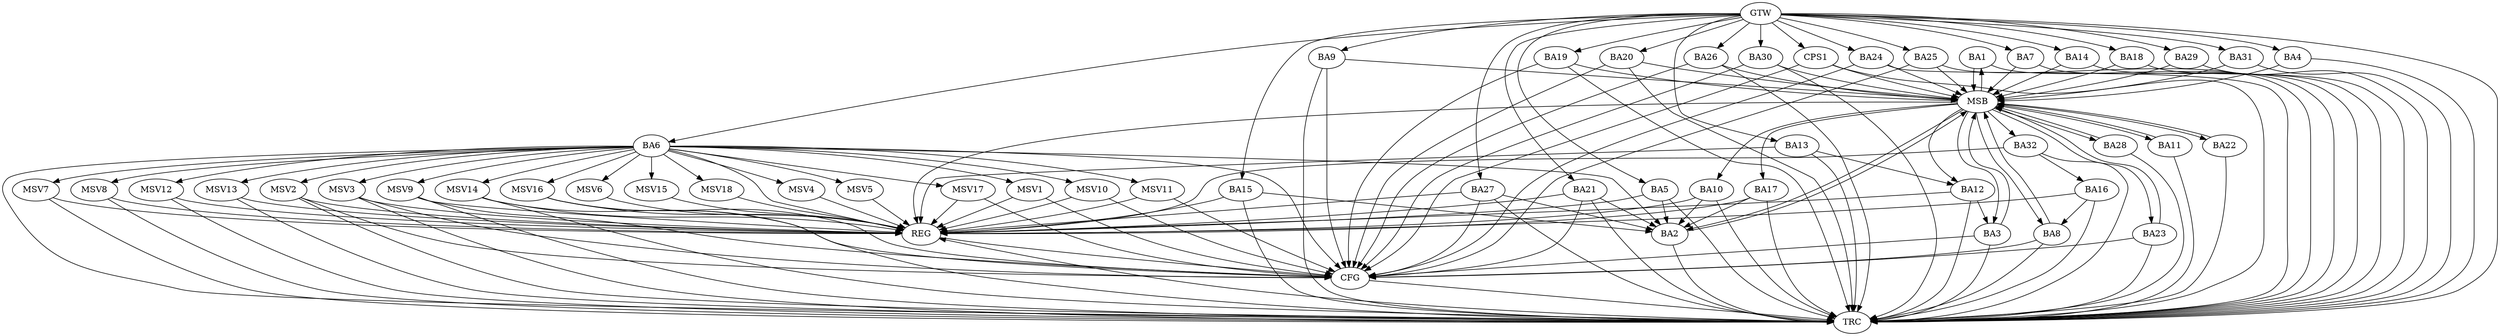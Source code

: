 strict digraph G {
  BA1 [ label="BA1" ];
  BA2 [ label="BA2" ];
  BA3 [ label="BA3" ];
  BA4 [ label="BA4" ];
  BA5 [ label="BA5" ];
  BA6 [ label="BA6" ];
  BA7 [ label="BA7" ];
  BA8 [ label="BA8" ];
  BA9 [ label="BA9" ];
  BA10 [ label="BA10" ];
  BA11 [ label="BA11" ];
  BA12 [ label="BA12" ];
  BA13 [ label="BA13" ];
  BA14 [ label="BA14" ];
  BA15 [ label="BA15" ];
  BA16 [ label="BA16" ];
  BA17 [ label="BA17" ];
  BA18 [ label="BA18" ];
  BA19 [ label="BA19" ];
  BA20 [ label="BA20" ];
  BA21 [ label="BA21" ];
  BA22 [ label="BA22" ];
  BA23 [ label="BA23" ];
  BA24 [ label="BA24" ];
  BA25 [ label="BA25" ];
  BA26 [ label="BA26" ];
  BA27 [ label="BA27" ];
  BA28 [ label="BA28" ];
  BA29 [ label="BA29" ];
  BA30 [ label="BA30" ];
  BA31 [ label="BA31" ];
  BA32 [ label="BA32" ];
  CPS1 [ label="CPS1" ];
  GTW [ label="GTW" ];
  REG [ label="REG" ];
  MSB [ label="MSB" ];
  CFG [ label="CFG" ];
  TRC [ label="TRC" ];
  MSV1 [ label="MSV1" ];
  MSV2 [ label="MSV2" ];
  MSV3 [ label="MSV3" ];
  MSV4 [ label="MSV4" ];
  MSV5 [ label="MSV5" ];
  MSV6 [ label="MSV6" ];
  MSV7 [ label="MSV7" ];
  MSV8 [ label="MSV8" ];
  MSV9 [ label="MSV9" ];
  MSV10 [ label="MSV10" ];
  MSV11 [ label="MSV11" ];
  MSV12 [ label="MSV12" ];
  MSV13 [ label="MSV13" ];
  MSV14 [ label="MSV14" ];
  MSV15 [ label="MSV15" ];
  MSV16 [ label="MSV16" ];
  MSV17 [ label="MSV17" ];
  MSV18 [ label="MSV18" ];
  BA5 -> BA2;
  BA6 -> BA2;
  BA10 -> BA2;
  BA12 -> BA3;
  BA13 -> BA12;
  BA15 -> BA2;
  BA16 -> BA8;
  BA17 -> BA2;
  BA21 -> BA2;
  BA27 -> BA2;
  BA32 -> BA16;
  GTW -> BA4;
  GTW -> BA5;
  GTW -> BA6;
  GTW -> BA7;
  GTW -> BA9;
  GTW -> BA13;
  GTW -> BA14;
  GTW -> BA15;
  GTW -> BA18;
  GTW -> BA19;
  GTW -> BA20;
  GTW -> BA21;
  GTW -> BA24;
  GTW -> BA25;
  GTW -> BA26;
  GTW -> BA27;
  GTW -> BA29;
  GTW -> BA30;
  GTW -> BA31;
  GTW -> CPS1;
  BA5 -> REG;
  BA6 -> REG;
  BA10 -> REG;
  BA12 -> REG;
  BA13 -> REG;
  BA15 -> REG;
  BA16 -> REG;
  BA17 -> REG;
  BA21 -> REG;
  BA27 -> REG;
  BA32 -> REG;
  BA1 -> MSB;
  MSB -> BA2;
  MSB -> REG;
  BA2 -> MSB;
  MSB -> BA1;
  BA3 -> MSB;
  BA4 -> MSB;
  MSB -> BA3;
  BA7 -> MSB;
  BA8 -> MSB;
  BA9 -> MSB;
  MSB -> BA8;
  BA11 -> MSB;
  BA14 -> MSB;
  MSB -> BA12;
  BA18 -> MSB;
  BA19 -> MSB;
  BA20 -> MSB;
  BA22 -> MSB;
  MSB -> BA11;
  BA23 -> MSB;
  BA24 -> MSB;
  BA25 -> MSB;
  BA26 -> MSB;
  BA28 -> MSB;
  BA29 -> MSB;
  BA30 -> MSB;
  BA31 -> MSB;
  CPS1 -> MSB;
  MSB -> BA17;
  MSB -> BA23;
  MSB -> BA28;
  MSB -> BA10;
  MSB -> BA32;
  MSB -> BA22;
  BA27 -> CFG;
  BA9 -> CFG;
  BA24 -> CFG;
  BA21 -> CFG;
  BA20 -> CFG;
  BA30 -> CFG;
  BA19 -> CFG;
  BA25 -> CFG;
  CPS1 -> CFG;
  BA6 -> CFG;
  BA3 -> CFG;
  BA23 -> CFG;
  BA26 -> CFG;
  BA8 -> CFG;
  REG -> CFG;
  BA1 -> TRC;
  BA2 -> TRC;
  BA3 -> TRC;
  BA4 -> TRC;
  BA5 -> TRC;
  BA6 -> TRC;
  BA7 -> TRC;
  BA8 -> TRC;
  BA9 -> TRC;
  BA10 -> TRC;
  BA11 -> TRC;
  BA12 -> TRC;
  BA13 -> TRC;
  BA14 -> TRC;
  BA15 -> TRC;
  BA16 -> TRC;
  BA17 -> TRC;
  BA18 -> TRC;
  BA19 -> TRC;
  BA20 -> TRC;
  BA21 -> TRC;
  BA22 -> TRC;
  BA23 -> TRC;
  BA24 -> TRC;
  BA25 -> TRC;
  BA26 -> TRC;
  BA27 -> TRC;
  BA28 -> TRC;
  BA29 -> TRC;
  BA30 -> TRC;
  BA31 -> TRC;
  BA32 -> TRC;
  CPS1 -> TRC;
  GTW -> TRC;
  CFG -> TRC;
  TRC -> REG;
  BA6 -> MSV1;
  BA6 -> MSV2;
  MSV1 -> REG;
  MSV1 -> CFG;
  MSV2 -> REG;
  MSV2 -> TRC;
  MSV2 -> CFG;
  BA6 -> MSV3;
  BA6 -> MSV4;
  BA6 -> MSV5;
  BA6 -> MSV6;
  BA6 -> MSV7;
  MSV3 -> REG;
  MSV3 -> TRC;
  MSV3 -> CFG;
  MSV4 -> REG;
  MSV5 -> REG;
  MSV6 -> REG;
  MSV7 -> REG;
  MSV7 -> TRC;
  BA6 -> MSV8;
  MSV8 -> REG;
  MSV8 -> TRC;
  BA6 -> MSV9;
  MSV9 -> REG;
  MSV9 -> TRC;
  MSV9 -> CFG;
  BA6 -> MSV10;
  BA6 -> MSV11;
  BA6 -> MSV12;
  MSV10 -> REG;
  MSV10 -> CFG;
  MSV11 -> REG;
  MSV11 -> CFG;
  MSV12 -> REG;
  MSV12 -> TRC;
  BA6 -> MSV13;
  MSV13 -> REG;
  MSV13 -> TRC;
  BA6 -> MSV14;
  MSV14 -> REG;
  MSV14 -> TRC;
  MSV14 -> CFG;
  BA6 -> MSV15;
  MSV15 -> REG;
  BA6 -> MSV16;
  MSV16 -> REG;
  MSV16 -> TRC;
  MSV16 -> CFG;
  BA6 -> MSV17;
  MSV17 -> REG;
  MSV17 -> CFG;
  BA6 -> MSV18;
  MSV18 -> REG;
}

